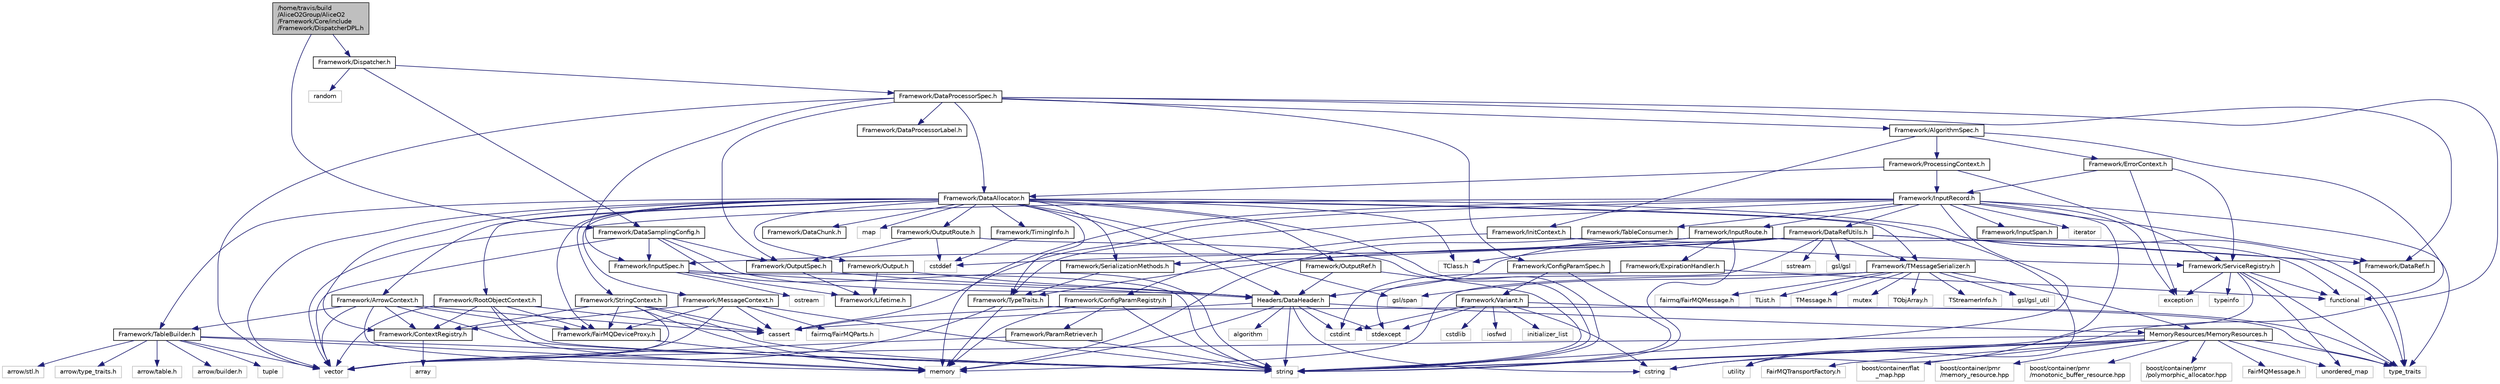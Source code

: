 digraph "/home/travis/build/AliceO2Group/AliceO2/Framework/Core/include/Framework/DispatcherDPL.h"
{
 // INTERACTIVE_SVG=YES
  bgcolor="transparent";
  edge [fontname="Helvetica",fontsize="10",labelfontname="Helvetica",labelfontsize="10"];
  node [fontname="Helvetica",fontsize="10",shape=record];
  Node1 [label="/home/travis/build\l/AliceO2Group/AliceO2\l/Framework/Core/include\l/Framework/DispatcherDPL.h",height=0.2,width=0.4,color="black", fillcolor="grey75", style="filled" fontcolor="black"];
  Node1 -> Node2 [color="midnightblue",fontsize="10",style="solid",fontname="Helvetica"];
  Node2 [label="Framework/Dispatcher.h",height=0.2,width=0.4,color="black",URL="$d7/d33/Dispatcher_8h.html",tooltip="Definition of Dispatcher for O2 Data Sampling. "];
  Node2 -> Node3 [color="midnightblue",fontsize="10",style="solid",fontname="Helvetica"];
  Node3 [label="random",height=0.2,width=0.4,color="grey75"];
  Node2 -> Node4 [color="midnightblue",fontsize="10",style="solid",fontname="Helvetica"];
  Node4 [label="Framework/DataProcessorSpec.h",height=0.2,width=0.4,color="black",URL="$d0/df4/DataProcessorSpec_8h.html"];
  Node4 -> Node5 [color="midnightblue",fontsize="10",style="solid",fontname="Helvetica"];
  Node5 [label="Framework/AlgorithmSpec.h",height=0.2,width=0.4,color="black",URL="$d0/d14/AlgorithmSpec_8h.html"];
  Node5 -> Node6 [color="midnightblue",fontsize="10",style="solid",fontname="Helvetica"];
  Node6 [label="Framework/ProcessingContext.h",height=0.2,width=0.4,color="black",URL="$de/d6a/ProcessingContext_8h.html"];
  Node6 -> Node7 [color="midnightblue",fontsize="10",style="solid",fontname="Helvetica"];
  Node7 [label="Framework/InputRecord.h",height=0.2,width=0.4,color="black",URL="$d6/d5c/InputRecord_8h.html"];
  Node7 -> Node8 [color="midnightblue",fontsize="10",style="solid",fontname="Helvetica"];
  Node8 [label="Framework/DataRef.h",height=0.2,width=0.4,color="black",URL="$d5/dfb/DataRef_8h.html"];
  Node7 -> Node9 [color="midnightblue",fontsize="10",style="solid",fontname="Helvetica"];
  Node9 [label="Framework/DataRefUtils.h",height=0.2,width=0.4,color="black",URL="$d5/db8/DataRefUtils_8h.html"];
  Node9 -> Node8 [color="midnightblue",fontsize="10",style="solid",fontname="Helvetica"];
  Node9 -> Node10 [color="midnightblue",fontsize="10",style="solid",fontname="Helvetica"];
  Node10 [label="Headers/DataHeader.h",height=0.2,width=0.4,color="black",URL="$dc/dcd/DataHeader_8h.html"];
  Node10 -> Node11 [color="midnightblue",fontsize="10",style="solid",fontname="Helvetica"];
  Node11 [label="cstdint",height=0.2,width=0.4,color="grey75"];
  Node10 -> Node12 [color="midnightblue",fontsize="10",style="solid",fontname="Helvetica"];
  Node12 [label="memory",height=0.2,width=0.4,color="grey75"];
  Node10 -> Node13 [color="midnightblue",fontsize="10",style="solid",fontname="Helvetica"];
  Node13 [label="cassert",height=0.2,width=0.4,color="grey75"];
  Node10 -> Node14 [color="midnightblue",fontsize="10",style="solid",fontname="Helvetica"];
  Node14 [label="cstring",height=0.2,width=0.4,color="grey75"];
  Node10 -> Node15 [color="midnightblue",fontsize="10",style="solid",fontname="Helvetica"];
  Node15 [label="algorithm",height=0.2,width=0.4,color="grey75"];
  Node10 -> Node16 [color="midnightblue",fontsize="10",style="solid",fontname="Helvetica"];
  Node16 [label="stdexcept",height=0.2,width=0.4,color="grey75"];
  Node10 -> Node17 [color="midnightblue",fontsize="10",style="solid",fontname="Helvetica"];
  Node17 [label="string",height=0.2,width=0.4,color="grey75"];
  Node10 -> Node18 [color="midnightblue",fontsize="10",style="solid",fontname="Helvetica"];
  Node18 [label="MemoryResources/MemoryResources.h",height=0.2,width=0.4,color="black",URL="$dc/d03/MemoryResources_8h.html"];
  Node18 -> Node19 [color="midnightblue",fontsize="10",style="solid",fontname="Helvetica"];
  Node19 [label="boost/container/flat\l_map.hpp",height=0.2,width=0.4,color="grey75"];
  Node18 -> Node20 [color="midnightblue",fontsize="10",style="solid",fontname="Helvetica"];
  Node20 [label="boost/container/pmr\l/memory_resource.hpp",height=0.2,width=0.4,color="grey75"];
  Node18 -> Node21 [color="midnightblue",fontsize="10",style="solid",fontname="Helvetica"];
  Node21 [label="boost/container/pmr\l/monotonic_buffer_resource.hpp",height=0.2,width=0.4,color="grey75"];
  Node18 -> Node22 [color="midnightblue",fontsize="10",style="solid",fontname="Helvetica"];
  Node22 [label="boost/container/pmr\l/polymorphic_allocator.hpp",height=0.2,width=0.4,color="grey75"];
  Node18 -> Node14 [color="midnightblue",fontsize="10",style="solid",fontname="Helvetica"];
  Node18 -> Node17 [color="midnightblue",fontsize="10",style="solid",fontname="Helvetica"];
  Node18 -> Node23 [color="midnightblue",fontsize="10",style="solid",fontname="Helvetica"];
  Node23 [label="type_traits",height=0.2,width=0.4,color="grey75"];
  Node18 -> Node24 [color="midnightblue",fontsize="10",style="solid",fontname="Helvetica"];
  Node24 [label="utility",height=0.2,width=0.4,color="grey75"];
  Node18 -> Node25 [color="midnightblue",fontsize="10",style="solid",fontname="Helvetica"];
  Node25 [label="vector",height=0.2,width=0.4,color="grey75"];
  Node18 -> Node26 [color="midnightblue",fontsize="10",style="solid",fontname="Helvetica"];
  Node26 [label="unordered_map",height=0.2,width=0.4,color="grey75"];
  Node18 -> Node27 [color="midnightblue",fontsize="10",style="solid",fontname="Helvetica"];
  Node27 [label="FairMQMessage.h",height=0.2,width=0.4,color="grey75"];
  Node18 -> Node28 [color="midnightblue",fontsize="10",style="solid",fontname="Helvetica"];
  Node28 [label="FairMQTransportFactory.h",height=0.2,width=0.4,color="grey75"];
  Node9 -> Node29 [color="midnightblue",fontsize="10",style="solid",fontname="Helvetica"];
  Node29 [label="Framework/TMessageSerializer.h",height=0.2,width=0.4,color="black",URL="$d8/d3c/TMessageSerializer_8h.html"];
  Node29 -> Node30 [color="midnightblue",fontsize="10",style="solid",fontname="Helvetica"];
  Node30 [label="fairmq/FairMQMessage.h",height=0.2,width=0.4,color="grey75"];
  Node29 -> Node31 [color="midnightblue",fontsize="10",style="solid",fontname="Helvetica"];
  Node31 [label="TList.h",height=0.2,width=0.4,color="grey75"];
  Node29 -> Node32 [color="midnightblue",fontsize="10",style="solid",fontname="Helvetica"];
  Node32 [label="TMessage.h",height=0.2,width=0.4,color="grey75"];
  Node29 -> Node33 [color="midnightblue",fontsize="10",style="solid",fontname="Helvetica"];
  Node33 [label="TObjArray.h",height=0.2,width=0.4,color="grey75"];
  Node29 -> Node34 [color="midnightblue",fontsize="10",style="solid",fontname="Helvetica"];
  Node34 [label="TStreamerInfo.h",height=0.2,width=0.4,color="grey75"];
  Node29 -> Node35 [color="midnightblue",fontsize="10",style="solid",fontname="Helvetica"];
  Node35 [label="gsl/gsl_util",height=0.2,width=0.4,color="grey75"];
  Node29 -> Node36 [color="midnightblue",fontsize="10",style="solid",fontname="Helvetica"];
  Node36 [label="gsl/span",height=0.2,width=0.4,color="grey75"];
  Node29 -> Node12 [color="midnightblue",fontsize="10",style="solid",fontname="Helvetica"];
  Node29 -> Node37 [color="midnightblue",fontsize="10",style="solid",fontname="Helvetica"];
  Node37 [label="mutex",height=0.2,width=0.4,color="grey75"];
  Node29 -> Node18 [color="midnightblue",fontsize="10",style="solid",fontname="Helvetica"];
  Node9 -> Node38 [color="midnightblue",fontsize="10",style="solid",fontname="Helvetica"];
  Node38 [label="Framework/SerializationMethods.h",height=0.2,width=0.4,color="black",URL="$d1/d53/SerializationMethods_8h.html",tooltip="Type wrappers for enfording a specific serialization method. "];
  Node38 -> Node39 [color="midnightblue",fontsize="10",style="solid",fontname="Helvetica"];
  Node39 [label="Framework/TypeTraits.h",height=0.2,width=0.4,color="black",URL="$d0/d95/TypeTraits_8h.html"];
  Node39 -> Node23 [color="midnightblue",fontsize="10",style="solid",fontname="Helvetica"];
  Node39 -> Node25 [color="midnightblue",fontsize="10",style="solid",fontname="Helvetica"];
  Node39 -> Node12 [color="midnightblue",fontsize="10",style="solid",fontname="Helvetica"];
  Node9 -> Node39 [color="midnightblue",fontsize="10",style="solid",fontname="Helvetica"];
  Node9 -> Node40 [color="midnightblue",fontsize="10",style="solid",fontname="Helvetica"];
  Node40 [label="TClass.h",height=0.2,width=0.4,color="grey75"];
  Node9 -> Node16 [color="midnightblue",fontsize="10",style="solid",fontname="Helvetica"];
  Node9 -> Node41 [color="midnightblue",fontsize="10",style="solid",fontname="Helvetica"];
  Node41 [label="sstream",height=0.2,width=0.4,color="grey75"];
  Node9 -> Node23 [color="midnightblue",fontsize="10",style="solid",fontname="Helvetica"];
  Node9 -> Node42 [color="midnightblue",fontsize="10",style="solid",fontname="Helvetica"];
  Node42 [label="gsl/gsl",height=0.2,width=0.4,color="grey75"];
  Node7 -> Node43 [color="midnightblue",fontsize="10",style="solid",fontname="Helvetica"];
  Node43 [label="Framework/InputRoute.h",height=0.2,width=0.4,color="black",URL="$d5/d19/InputRoute_8h.html"];
  Node43 -> Node44 [color="midnightblue",fontsize="10",style="solid",fontname="Helvetica"];
  Node44 [label="Framework/ExpirationHandler.h",height=0.2,width=0.4,color="black",URL="$d2/dd9/ExpirationHandler_8h.html"];
  Node44 -> Node11 [color="midnightblue",fontsize="10",style="solid",fontname="Helvetica"];
  Node44 -> Node45 [color="midnightblue",fontsize="10",style="solid",fontname="Helvetica"];
  Node45 [label="functional",height=0.2,width=0.4,color="grey75"];
  Node43 -> Node46 [color="midnightblue",fontsize="10",style="solid",fontname="Helvetica"];
  Node46 [label="Framework/InputSpec.h",height=0.2,width=0.4,color="black",URL="$d5/d3f/InputSpec_8h.html"];
  Node46 -> Node17 [color="midnightblue",fontsize="10",style="solid",fontname="Helvetica"];
  Node46 -> Node47 [color="midnightblue",fontsize="10",style="solid",fontname="Helvetica"];
  Node47 [label="ostream",height=0.2,width=0.4,color="grey75"];
  Node46 -> Node48 [color="midnightblue",fontsize="10",style="solid",fontname="Helvetica"];
  Node48 [label="Framework/Lifetime.h",height=0.2,width=0.4,color="black",URL="$dc/dca/Lifetime_8h.html"];
  Node46 -> Node10 [color="midnightblue",fontsize="10",style="solid",fontname="Helvetica"];
  Node43 -> Node49 [color="midnightblue",fontsize="10",style="solid",fontname="Helvetica"];
  Node49 [label="cstddef",height=0.2,width=0.4,color="grey75"];
  Node43 -> Node17 [color="midnightblue",fontsize="10",style="solid",fontname="Helvetica"];
  Node43 -> Node45 [color="midnightblue",fontsize="10",style="solid",fontname="Helvetica"];
  Node7 -> Node39 [color="midnightblue",fontsize="10",style="solid",fontname="Helvetica"];
  Node7 -> Node50 [color="midnightblue",fontsize="10",style="solid",fontname="Helvetica"];
  Node50 [label="Framework/InputSpan.h",height=0.2,width=0.4,color="black",URL="$da/d0f/InputSpan_8h.html"];
  Node7 -> Node51 [color="midnightblue",fontsize="10",style="solid",fontname="Helvetica"];
  Node51 [label="Framework/TableConsumer.h",height=0.2,width=0.4,color="black",URL="$dc/d03/TableConsumer_8h.html"];
  Node51 -> Node12 [color="midnightblue",fontsize="10",style="solid",fontname="Helvetica"];
  Node7 -> Node52 [color="midnightblue",fontsize="10",style="solid",fontname="Helvetica"];
  Node52 [label="iterator",height=0.2,width=0.4,color="grey75"];
  Node7 -> Node17 [color="midnightblue",fontsize="10",style="solid",fontname="Helvetica"];
  Node7 -> Node25 [color="midnightblue",fontsize="10",style="solid",fontname="Helvetica"];
  Node7 -> Node14 [color="midnightblue",fontsize="10",style="solid",fontname="Helvetica"];
  Node7 -> Node13 [color="midnightblue",fontsize="10",style="solid",fontname="Helvetica"];
  Node7 -> Node53 [color="midnightblue",fontsize="10",style="solid",fontname="Helvetica"];
  Node53 [label="exception",height=0.2,width=0.4,color="grey75"];
  Node7 -> Node12 [color="midnightblue",fontsize="10",style="solid",fontname="Helvetica"];
  Node7 -> Node23 [color="midnightblue",fontsize="10",style="solid",fontname="Helvetica"];
  Node6 -> Node54 [color="midnightblue",fontsize="10",style="solid",fontname="Helvetica"];
  Node54 [label="Framework/ServiceRegistry.h",height=0.2,width=0.4,color="black",URL="$d8/d17/ServiceRegistry_8h.html"];
  Node54 -> Node53 [color="midnightblue",fontsize="10",style="solid",fontname="Helvetica"];
  Node54 -> Node45 [color="midnightblue",fontsize="10",style="solid",fontname="Helvetica"];
  Node54 -> Node17 [color="midnightblue",fontsize="10",style="solid",fontname="Helvetica"];
  Node54 -> Node23 [color="midnightblue",fontsize="10",style="solid",fontname="Helvetica"];
  Node54 -> Node55 [color="midnightblue",fontsize="10",style="solid",fontname="Helvetica"];
  Node55 [label="typeinfo",height=0.2,width=0.4,color="grey75"];
  Node54 -> Node26 [color="midnightblue",fontsize="10",style="solid",fontname="Helvetica"];
  Node6 -> Node56 [color="midnightblue",fontsize="10",style="solid",fontname="Helvetica"];
  Node56 [label="Framework/DataAllocator.h",height=0.2,width=0.4,color="black",URL="$d1/d28/DataAllocator_8h.html"];
  Node56 -> Node10 [color="midnightblue",fontsize="10",style="solid",fontname="Helvetica"];
  Node56 -> Node57 [color="midnightblue",fontsize="10",style="solid",fontname="Helvetica"];
  Node57 [label="Framework/ContextRegistry.h",height=0.2,width=0.4,color="black",URL="$df/d2f/ContextRegistry_8h.html"];
  Node57 -> Node58 [color="midnightblue",fontsize="10",style="solid",fontname="Helvetica"];
  Node58 [label="array",height=0.2,width=0.4,color="grey75"];
  Node56 -> Node59 [color="midnightblue",fontsize="10",style="solid",fontname="Helvetica"];
  Node59 [label="Framework/MessageContext.h",height=0.2,width=0.4,color="black",URL="$dc/dc4/MessageContext_8h.html"];
  Node59 -> Node60 [color="midnightblue",fontsize="10",style="solid",fontname="Helvetica"];
  Node60 [label="fairmq/FairMQParts.h",height=0.2,width=0.4,color="grey75"];
  Node59 -> Node57 [color="midnightblue",fontsize="10",style="solid",fontname="Helvetica"];
  Node59 -> Node61 [color="midnightblue",fontsize="10",style="solid",fontname="Helvetica"];
  Node61 [label="Framework/FairMQDeviceProxy.h",height=0.2,width=0.4,color="black",URL="$d8/d71/FairMQDeviceProxy_8h.html"];
  Node61 -> Node12 [color="midnightblue",fontsize="10",style="solid",fontname="Helvetica"];
  Node59 -> Node25 [color="midnightblue",fontsize="10",style="solid",fontname="Helvetica"];
  Node59 -> Node13 [color="midnightblue",fontsize="10",style="solid",fontname="Helvetica"];
  Node59 -> Node17 [color="midnightblue",fontsize="10",style="solid",fontname="Helvetica"];
  Node56 -> Node62 [color="midnightblue",fontsize="10",style="solid",fontname="Helvetica"];
  Node62 [label="Framework/RootObjectContext.h",height=0.2,width=0.4,color="black",URL="$d2/d80/RootObjectContext_8h.html"];
  Node62 -> Node57 [color="midnightblue",fontsize="10",style="solid",fontname="Helvetica"];
  Node62 -> Node61 [color="midnightblue",fontsize="10",style="solid",fontname="Helvetica"];
  Node62 -> Node25 [color="midnightblue",fontsize="10",style="solid",fontname="Helvetica"];
  Node62 -> Node13 [color="midnightblue",fontsize="10",style="solid",fontname="Helvetica"];
  Node62 -> Node17 [color="midnightblue",fontsize="10",style="solid",fontname="Helvetica"];
  Node62 -> Node12 [color="midnightblue",fontsize="10",style="solid",fontname="Helvetica"];
  Node56 -> Node63 [color="midnightblue",fontsize="10",style="solid",fontname="Helvetica"];
  Node63 [label="Framework/StringContext.h",height=0.2,width=0.4,color="black",URL="$dd/df6/StringContext_8h.html"];
  Node63 -> Node57 [color="midnightblue",fontsize="10",style="solid",fontname="Helvetica"];
  Node63 -> Node61 [color="midnightblue",fontsize="10",style="solid",fontname="Helvetica"];
  Node63 -> Node25 [color="midnightblue",fontsize="10",style="solid",fontname="Helvetica"];
  Node63 -> Node13 [color="midnightblue",fontsize="10",style="solid",fontname="Helvetica"];
  Node63 -> Node17 [color="midnightblue",fontsize="10",style="solid",fontname="Helvetica"];
  Node63 -> Node12 [color="midnightblue",fontsize="10",style="solid",fontname="Helvetica"];
  Node56 -> Node64 [color="midnightblue",fontsize="10",style="solid",fontname="Helvetica"];
  Node64 [label="Framework/ArrowContext.h",height=0.2,width=0.4,color="black",URL="$d8/da2/ArrowContext_8h.html"];
  Node64 -> Node57 [color="midnightblue",fontsize="10",style="solid",fontname="Helvetica"];
  Node64 -> Node61 [color="midnightblue",fontsize="10",style="solid",fontname="Helvetica"];
  Node64 -> Node65 [color="midnightblue",fontsize="10",style="solid",fontname="Helvetica"];
  Node65 [label="Framework/TableBuilder.h",height=0.2,width=0.4,color="black",URL="$d5/d98/TableBuilder_8h.html"];
  Node65 -> Node66 [color="midnightblue",fontsize="10",style="solid",fontname="Helvetica"];
  Node66 [label="arrow/stl.h",height=0.2,width=0.4,color="grey75"];
  Node65 -> Node67 [color="midnightblue",fontsize="10",style="solid",fontname="Helvetica"];
  Node67 [label="arrow/type_traits.h",height=0.2,width=0.4,color="grey75"];
  Node65 -> Node68 [color="midnightblue",fontsize="10",style="solid",fontname="Helvetica"];
  Node68 [label="arrow/table.h",height=0.2,width=0.4,color="grey75"];
  Node65 -> Node69 [color="midnightblue",fontsize="10",style="solid",fontname="Helvetica"];
  Node69 [label="arrow/builder.h",height=0.2,width=0.4,color="grey75"];
  Node65 -> Node25 [color="midnightblue",fontsize="10",style="solid",fontname="Helvetica"];
  Node65 -> Node17 [color="midnightblue",fontsize="10",style="solid",fontname="Helvetica"];
  Node65 -> Node12 [color="midnightblue",fontsize="10",style="solid",fontname="Helvetica"];
  Node65 -> Node70 [color="midnightblue",fontsize="10",style="solid",fontname="Helvetica"];
  Node70 [label="tuple",height=0.2,width=0.4,color="grey75"];
  Node64 -> Node25 [color="midnightblue",fontsize="10",style="solid",fontname="Helvetica"];
  Node64 -> Node13 [color="midnightblue",fontsize="10",style="solid",fontname="Helvetica"];
  Node64 -> Node17 [color="midnightblue",fontsize="10",style="solid",fontname="Helvetica"];
  Node64 -> Node12 [color="midnightblue",fontsize="10",style="solid",fontname="Helvetica"];
  Node56 -> Node71 [color="midnightblue",fontsize="10",style="solid",fontname="Helvetica"];
  Node71 [label="Framework/Output.h",height=0.2,width=0.4,color="black",URL="$d3/ddf/Output_8h.html"];
  Node71 -> Node10 [color="midnightblue",fontsize="10",style="solid",fontname="Helvetica"];
  Node71 -> Node48 [color="midnightblue",fontsize="10",style="solid",fontname="Helvetica"];
  Node56 -> Node72 [color="midnightblue",fontsize="10",style="solid",fontname="Helvetica"];
  Node72 [label="Framework/OutputRef.h",height=0.2,width=0.4,color="black",URL="$d6/d5a/OutputRef_8h.html"];
  Node72 -> Node10 [color="midnightblue",fontsize="10",style="solid",fontname="Helvetica"];
  Node72 -> Node17 [color="midnightblue",fontsize="10",style="solid",fontname="Helvetica"];
  Node56 -> Node73 [color="midnightblue",fontsize="10",style="solid",fontname="Helvetica"];
  Node73 [label="Framework/OutputRoute.h",height=0.2,width=0.4,color="black",URL="$d6/df4/OutputRoute_8h.html"];
  Node73 -> Node74 [color="midnightblue",fontsize="10",style="solid",fontname="Helvetica"];
  Node74 [label="Framework/OutputSpec.h",height=0.2,width=0.4,color="black",URL="$db/d2d/OutputSpec_8h.html"];
  Node74 -> Node10 [color="midnightblue",fontsize="10",style="solid",fontname="Helvetica"];
  Node74 -> Node48 [color="midnightblue",fontsize="10",style="solid",fontname="Helvetica"];
  Node73 -> Node49 [color="midnightblue",fontsize="10",style="solid",fontname="Helvetica"];
  Node73 -> Node17 [color="midnightblue",fontsize="10",style="solid",fontname="Helvetica"];
  Node56 -> Node75 [color="midnightblue",fontsize="10",style="solid",fontname="Helvetica"];
  Node75 [label="Framework/DataChunk.h",height=0.2,width=0.4,color="black",URL="$d7/d31/DataChunk_8h.html"];
  Node56 -> Node61 [color="midnightblue",fontsize="10",style="solid",fontname="Helvetica"];
  Node56 -> Node76 [color="midnightblue",fontsize="10",style="solid",fontname="Helvetica"];
  Node76 [label="Framework/TimingInfo.h",height=0.2,width=0.4,color="black",URL="$da/d2b/TimingInfo_8h.html"];
  Node76 -> Node49 [color="midnightblue",fontsize="10",style="solid",fontname="Helvetica"];
  Node56 -> Node29 [color="midnightblue",fontsize="10",style="solid",fontname="Helvetica"];
  Node56 -> Node39 [color="midnightblue",fontsize="10",style="solid",fontname="Helvetica"];
  Node56 -> Node38 [color="midnightblue",fontsize="10",style="solid",fontname="Helvetica"];
  Node56 -> Node65 [color="midnightblue",fontsize="10",style="solid",fontname="Helvetica"];
  Node56 -> Node25 [color="midnightblue",fontsize="10",style="solid",fontname="Helvetica"];
  Node56 -> Node77 [color="midnightblue",fontsize="10",style="solid",fontname="Helvetica"];
  Node77 [label="map",height=0.2,width=0.4,color="grey75"];
  Node56 -> Node17 [color="midnightblue",fontsize="10",style="solid",fontname="Helvetica"];
  Node56 -> Node24 [color="midnightblue",fontsize="10",style="solid",fontname="Helvetica"];
  Node56 -> Node23 [color="midnightblue",fontsize="10",style="solid",fontname="Helvetica"];
  Node56 -> Node36 [color="midnightblue",fontsize="10",style="solid",fontname="Helvetica"];
  Node56 -> Node40 [color="midnightblue",fontsize="10",style="solid",fontname="Helvetica"];
  Node5 -> Node78 [color="midnightblue",fontsize="10",style="solid",fontname="Helvetica"];
  Node78 [label="Framework/ErrorContext.h",height=0.2,width=0.4,color="black",URL="$d7/dad/ErrorContext_8h.html"];
  Node78 -> Node7 [color="midnightblue",fontsize="10",style="solid",fontname="Helvetica"];
  Node78 -> Node54 [color="midnightblue",fontsize="10",style="solid",fontname="Helvetica"];
  Node78 -> Node53 [color="midnightblue",fontsize="10",style="solid",fontname="Helvetica"];
  Node5 -> Node79 [color="midnightblue",fontsize="10",style="solid",fontname="Helvetica"];
  Node79 [label="Framework/InitContext.h",height=0.2,width=0.4,color="black",URL="$d4/d2b/InitContext_8h.html"];
  Node79 -> Node80 [color="midnightblue",fontsize="10",style="solid",fontname="Helvetica"];
  Node80 [label="Framework/ConfigParamRegistry.h",height=0.2,width=0.4,color="black",URL="$de/dc6/ConfigParamRegistry_8h.html"];
  Node80 -> Node81 [color="midnightblue",fontsize="10",style="solid",fontname="Helvetica"];
  Node81 [label="Framework/ParamRetriever.h",height=0.2,width=0.4,color="black",URL="$df/d72/ParamRetriever_8h.html"];
  Node81 -> Node17 [color="midnightblue",fontsize="10",style="solid",fontname="Helvetica"];
  Node81 -> Node25 [color="midnightblue",fontsize="10",style="solid",fontname="Helvetica"];
  Node80 -> Node12 [color="midnightblue",fontsize="10",style="solid",fontname="Helvetica"];
  Node80 -> Node17 [color="midnightblue",fontsize="10",style="solid",fontname="Helvetica"];
  Node80 -> Node13 [color="midnightblue",fontsize="10",style="solid",fontname="Helvetica"];
  Node79 -> Node54 [color="midnightblue",fontsize="10",style="solid",fontname="Helvetica"];
  Node5 -> Node45 [color="midnightblue",fontsize="10",style="solid",fontname="Helvetica"];
  Node4 -> Node82 [color="midnightblue",fontsize="10",style="solid",fontname="Helvetica"];
  Node82 [label="Framework/ConfigParamSpec.h",height=0.2,width=0.4,color="black",URL="$d0/d1c/ConfigParamSpec_8h.html"];
  Node82 -> Node17 [color="midnightblue",fontsize="10",style="solid",fontname="Helvetica"];
  Node82 -> Node83 [color="midnightblue",fontsize="10",style="solid",fontname="Helvetica"];
  Node83 [label="Framework/Variant.h",height=0.2,width=0.4,color="black",URL="$de/d56/Variant_8h.html"];
  Node83 -> Node23 [color="midnightblue",fontsize="10",style="solid",fontname="Helvetica"];
  Node83 -> Node14 [color="midnightblue",fontsize="10",style="solid",fontname="Helvetica"];
  Node83 -> Node11 [color="midnightblue",fontsize="10",style="solid",fontname="Helvetica"];
  Node83 -> Node84 [color="midnightblue",fontsize="10",style="solid",fontname="Helvetica"];
  Node84 [label="cstdlib",height=0.2,width=0.4,color="grey75"];
  Node83 -> Node16 [color="midnightblue",fontsize="10",style="solid",fontname="Helvetica"];
  Node83 -> Node85 [color="midnightblue",fontsize="10",style="solid",fontname="Helvetica"];
  Node85 [label="iosfwd",height=0.2,width=0.4,color="grey75"];
  Node83 -> Node86 [color="midnightblue",fontsize="10",style="solid",fontname="Helvetica"];
  Node86 [label="initializer_list",height=0.2,width=0.4,color="grey75"];
  Node4 -> Node56 [color="midnightblue",fontsize="10",style="solid",fontname="Helvetica"];
  Node4 -> Node87 [color="midnightblue",fontsize="10",style="solid",fontname="Helvetica"];
  Node87 [label="Framework/DataProcessorLabel.h",height=0.2,width=0.4,color="black",URL="$d1/df2/DataProcessorLabel_8h.html"];
  Node4 -> Node8 [color="midnightblue",fontsize="10",style="solid",fontname="Helvetica"];
  Node4 -> Node46 [color="midnightblue",fontsize="10",style="solid",fontname="Helvetica"];
  Node4 -> Node74 [color="midnightblue",fontsize="10",style="solid",fontname="Helvetica"];
  Node4 -> Node17 [color="midnightblue",fontsize="10",style="solid",fontname="Helvetica"];
  Node4 -> Node25 [color="midnightblue",fontsize="10",style="solid",fontname="Helvetica"];
  Node2 -> Node88 [color="midnightblue",fontsize="10",style="solid",fontname="Helvetica"];
  Node88 [label="Framework/DataSamplingConfig.h",height=0.2,width=0.4,color="black",URL="$d3/d6f/DataSamplingConfig_8h.html",tooltip="Helper structures for O2 Data Sampling configuration. "];
  Node88 -> Node25 [color="midnightblue",fontsize="10",style="solid",fontname="Helvetica"];
  Node88 -> Node17 [color="midnightblue",fontsize="10",style="solid",fontname="Helvetica"];
  Node88 -> Node46 [color="midnightblue",fontsize="10",style="solid",fontname="Helvetica"];
  Node88 -> Node74 [color="midnightblue",fontsize="10",style="solid",fontname="Helvetica"];
  Node88 -> Node10 [color="midnightblue",fontsize="10",style="solid",fontname="Helvetica"];
  Node1 -> Node88 [color="midnightblue",fontsize="10",style="solid",fontname="Helvetica"];
}
